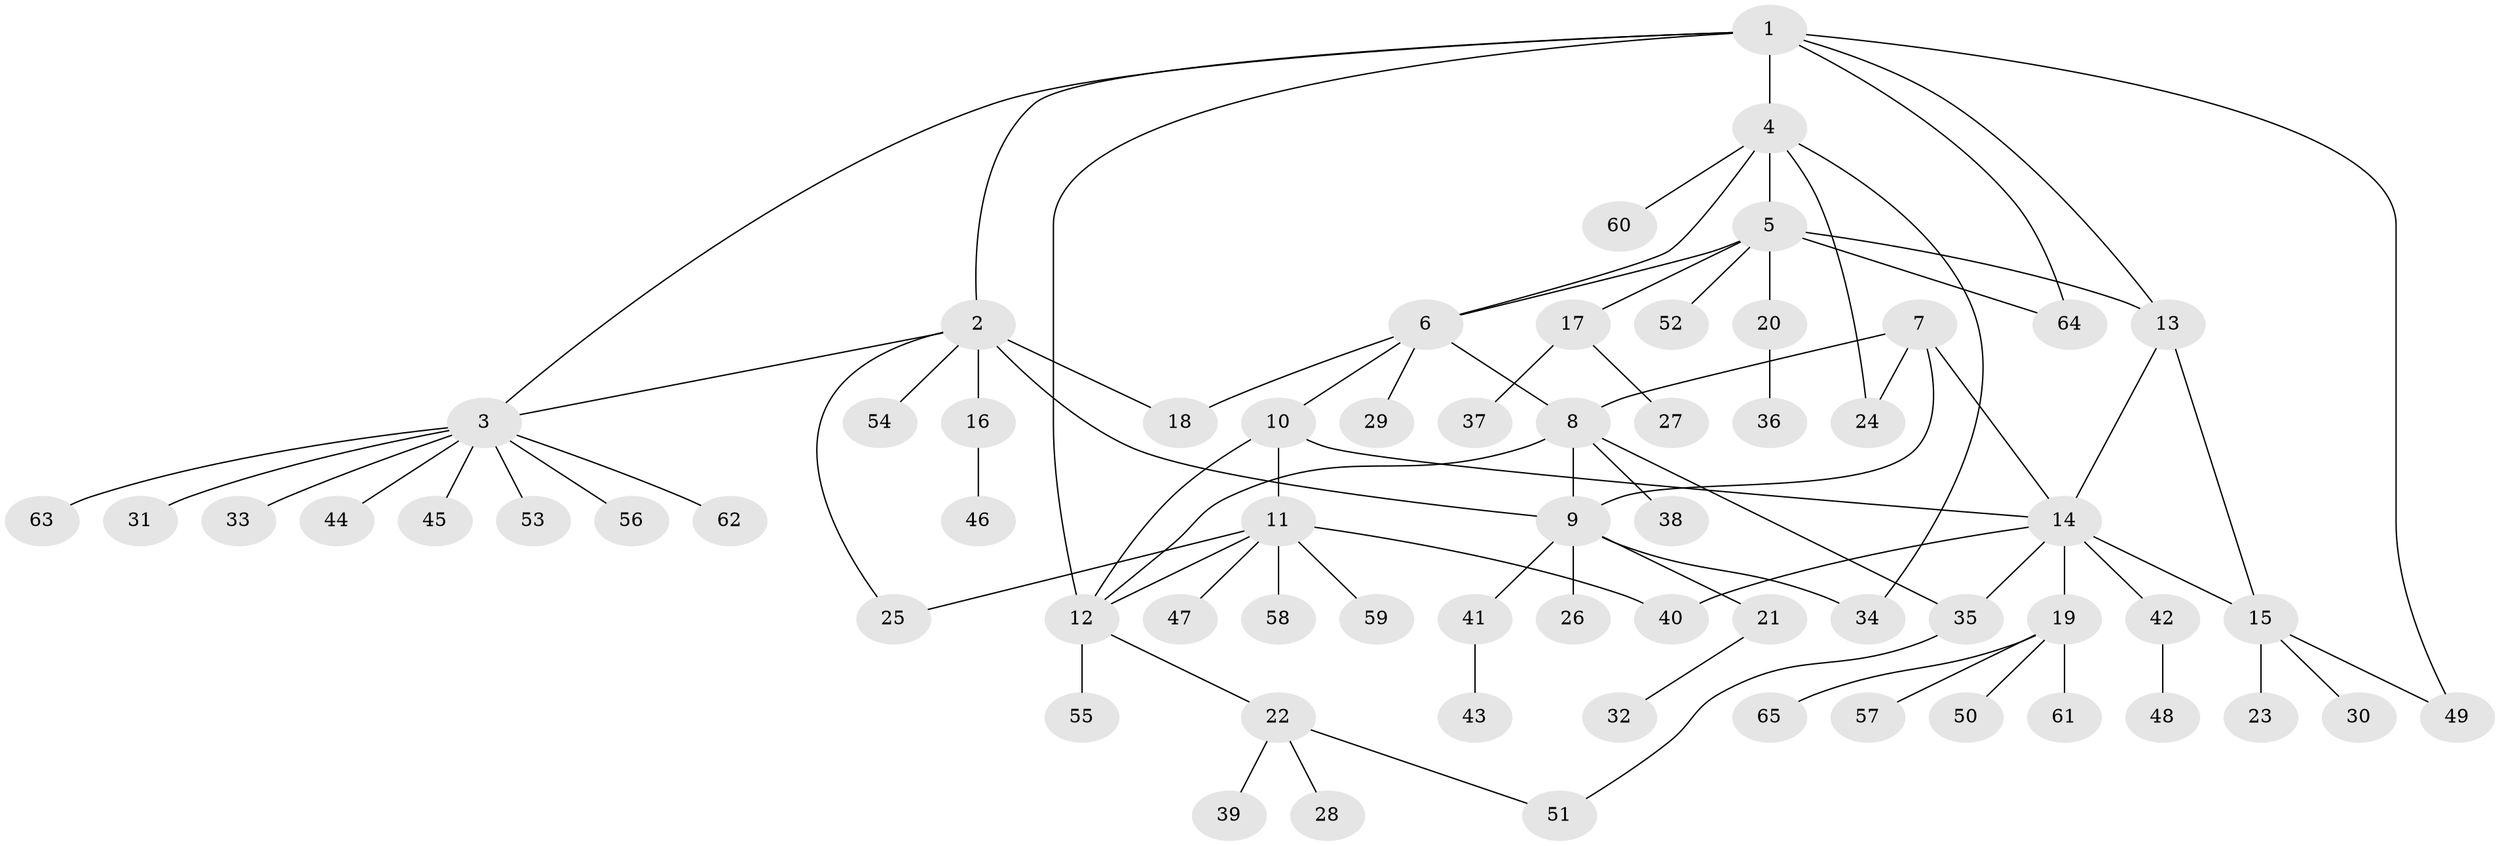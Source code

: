 // Generated by graph-tools (version 1.1) at 2025/02/03/09/25 03:02:37]
// undirected, 65 vertices, 84 edges
graph export_dot {
graph [start="1"]
  node [color=gray90,style=filled];
  1;
  2;
  3;
  4;
  5;
  6;
  7;
  8;
  9;
  10;
  11;
  12;
  13;
  14;
  15;
  16;
  17;
  18;
  19;
  20;
  21;
  22;
  23;
  24;
  25;
  26;
  27;
  28;
  29;
  30;
  31;
  32;
  33;
  34;
  35;
  36;
  37;
  38;
  39;
  40;
  41;
  42;
  43;
  44;
  45;
  46;
  47;
  48;
  49;
  50;
  51;
  52;
  53;
  54;
  55;
  56;
  57;
  58;
  59;
  60;
  61;
  62;
  63;
  64;
  65;
  1 -- 2;
  1 -- 3;
  1 -- 4;
  1 -- 12;
  1 -- 13;
  1 -- 49;
  1 -- 64;
  2 -- 3;
  2 -- 9;
  2 -- 16;
  2 -- 18;
  2 -- 25;
  2 -- 54;
  3 -- 31;
  3 -- 33;
  3 -- 44;
  3 -- 45;
  3 -- 53;
  3 -- 56;
  3 -- 62;
  3 -- 63;
  4 -- 5;
  4 -- 6;
  4 -- 24;
  4 -- 34;
  4 -- 60;
  5 -- 6;
  5 -- 13;
  5 -- 17;
  5 -- 20;
  5 -- 52;
  5 -- 64;
  6 -- 8;
  6 -- 10;
  6 -- 18;
  6 -- 29;
  7 -- 8;
  7 -- 9;
  7 -- 14;
  7 -- 24;
  8 -- 9;
  8 -- 12;
  8 -- 35;
  8 -- 38;
  9 -- 21;
  9 -- 26;
  9 -- 34;
  9 -- 41;
  10 -- 11;
  10 -- 12;
  10 -- 14;
  11 -- 12;
  11 -- 25;
  11 -- 40;
  11 -- 47;
  11 -- 58;
  11 -- 59;
  12 -- 22;
  12 -- 55;
  13 -- 14;
  13 -- 15;
  14 -- 15;
  14 -- 19;
  14 -- 35;
  14 -- 40;
  14 -- 42;
  15 -- 23;
  15 -- 30;
  15 -- 49;
  16 -- 46;
  17 -- 27;
  17 -- 37;
  19 -- 50;
  19 -- 57;
  19 -- 61;
  19 -- 65;
  20 -- 36;
  21 -- 32;
  22 -- 28;
  22 -- 39;
  22 -- 51;
  35 -- 51;
  41 -- 43;
  42 -- 48;
}
